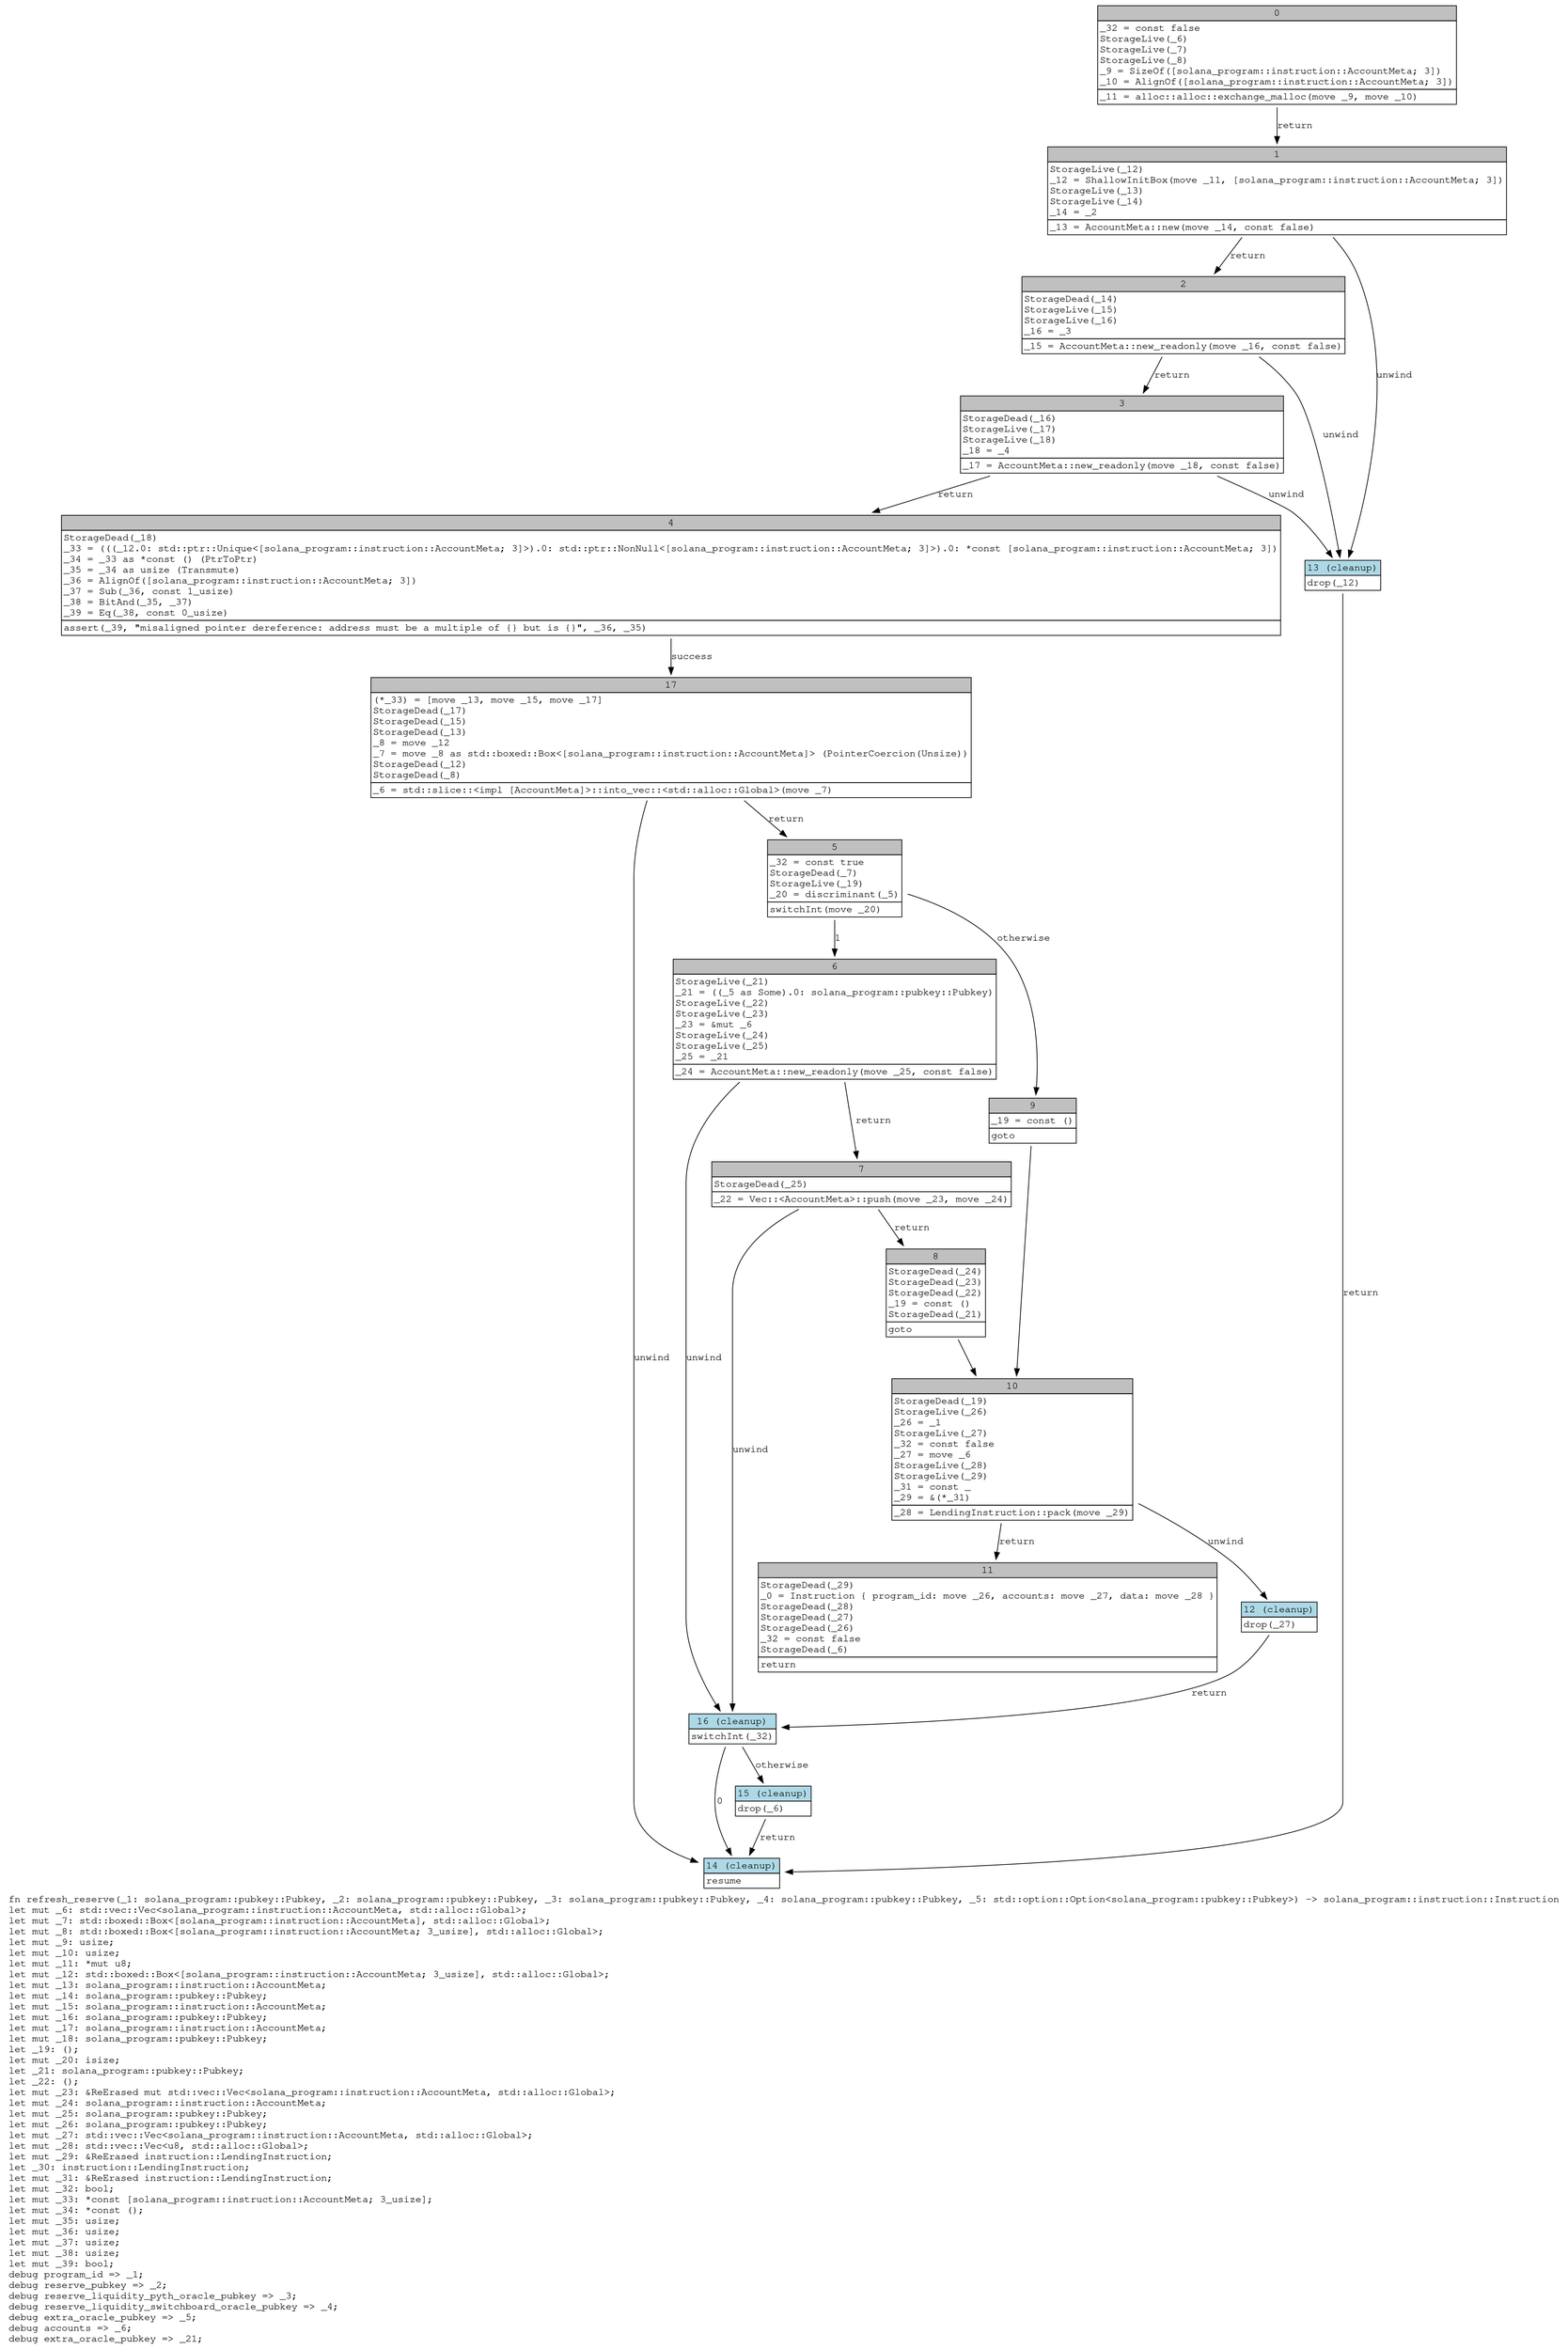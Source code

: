 digraph Mir_0_66 {
    graph [fontname="Courier, monospace"];
    node [fontname="Courier, monospace"];
    edge [fontname="Courier, monospace"];
    label=<fn refresh_reserve(_1: solana_program::pubkey::Pubkey, _2: solana_program::pubkey::Pubkey, _3: solana_program::pubkey::Pubkey, _4: solana_program::pubkey::Pubkey, _5: std::option::Option&lt;solana_program::pubkey::Pubkey&gt;) -&gt; solana_program::instruction::Instruction<br align="left"/>let mut _6: std::vec::Vec&lt;solana_program::instruction::AccountMeta, std::alloc::Global&gt;;<br align="left"/>let mut _7: std::boxed::Box&lt;[solana_program::instruction::AccountMeta], std::alloc::Global&gt;;<br align="left"/>let mut _8: std::boxed::Box&lt;[solana_program::instruction::AccountMeta; 3_usize], std::alloc::Global&gt;;<br align="left"/>let mut _9: usize;<br align="left"/>let mut _10: usize;<br align="left"/>let mut _11: *mut u8;<br align="left"/>let mut _12: std::boxed::Box&lt;[solana_program::instruction::AccountMeta; 3_usize], std::alloc::Global&gt;;<br align="left"/>let mut _13: solana_program::instruction::AccountMeta;<br align="left"/>let mut _14: solana_program::pubkey::Pubkey;<br align="left"/>let mut _15: solana_program::instruction::AccountMeta;<br align="left"/>let mut _16: solana_program::pubkey::Pubkey;<br align="left"/>let mut _17: solana_program::instruction::AccountMeta;<br align="left"/>let mut _18: solana_program::pubkey::Pubkey;<br align="left"/>let _19: ();<br align="left"/>let mut _20: isize;<br align="left"/>let _21: solana_program::pubkey::Pubkey;<br align="left"/>let _22: ();<br align="left"/>let mut _23: &amp;ReErased mut std::vec::Vec&lt;solana_program::instruction::AccountMeta, std::alloc::Global&gt;;<br align="left"/>let mut _24: solana_program::instruction::AccountMeta;<br align="left"/>let mut _25: solana_program::pubkey::Pubkey;<br align="left"/>let mut _26: solana_program::pubkey::Pubkey;<br align="left"/>let mut _27: std::vec::Vec&lt;solana_program::instruction::AccountMeta, std::alloc::Global&gt;;<br align="left"/>let mut _28: std::vec::Vec&lt;u8, std::alloc::Global&gt;;<br align="left"/>let mut _29: &amp;ReErased instruction::LendingInstruction;<br align="left"/>let _30: instruction::LendingInstruction;<br align="left"/>let mut _31: &amp;ReErased instruction::LendingInstruction;<br align="left"/>let mut _32: bool;<br align="left"/>let mut _33: *const [solana_program::instruction::AccountMeta; 3_usize];<br align="left"/>let mut _34: *const ();<br align="left"/>let mut _35: usize;<br align="left"/>let mut _36: usize;<br align="left"/>let mut _37: usize;<br align="left"/>let mut _38: usize;<br align="left"/>let mut _39: bool;<br align="left"/>debug program_id =&gt; _1;<br align="left"/>debug reserve_pubkey =&gt; _2;<br align="left"/>debug reserve_liquidity_pyth_oracle_pubkey =&gt; _3;<br align="left"/>debug reserve_liquidity_switchboard_oracle_pubkey =&gt; _4;<br align="left"/>debug extra_oracle_pubkey =&gt; _5;<br align="left"/>debug accounts =&gt; _6;<br align="left"/>debug extra_oracle_pubkey =&gt; _21;<br align="left"/>>;
    bb0__0_66 [shape="none", label=<<table border="0" cellborder="1" cellspacing="0"><tr><td bgcolor="gray" align="center" colspan="1">0</td></tr><tr><td align="left" balign="left">_32 = const false<br/>StorageLive(_6)<br/>StorageLive(_7)<br/>StorageLive(_8)<br/>_9 = SizeOf([solana_program::instruction::AccountMeta; 3])<br/>_10 = AlignOf([solana_program::instruction::AccountMeta; 3])<br/></td></tr><tr><td align="left">_11 = alloc::alloc::exchange_malloc(move _9, move _10)</td></tr></table>>];
    bb1__0_66 [shape="none", label=<<table border="0" cellborder="1" cellspacing="0"><tr><td bgcolor="gray" align="center" colspan="1">1</td></tr><tr><td align="left" balign="left">StorageLive(_12)<br/>_12 = ShallowInitBox(move _11, [solana_program::instruction::AccountMeta; 3])<br/>StorageLive(_13)<br/>StorageLive(_14)<br/>_14 = _2<br/></td></tr><tr><td align="left">_13 = AccountMeta::new(move _14, const false)</td></tr></table>>];
    bb2__0_66 [shape="none", label=<<table border="0" cellborder="1" cellspacing="0"><tr><td bgcolor="gray" align="center" colspan="1">2</td></tr><tr><td align="left" balign="left">StorageDead(_14)<br/>StorageLive(_15)<br/>StorageLive(_16)<br/>_16 = _3<br/></td></tr><tr><td align="left">_15 = AccountMeta::new_readonly(move _16, const false)</td></tr></table>>];
    bb3__0_66 [shape="none", label=<<table border="0" cellborder="1" cellspacing="0"><tr><td bgcolor="gray" align="center" colspan="1">3</td></tr><tr><td align="left" balign="left">StorageDead(_16)<br/>StorageLive(_17)<br/>StorageLive(_18)<br/>_18 = _4<br/></td></tr><tr><td align="left">_17 = AccountMeta::new_readonly(move _18, const false)</td></tr></table>>];
    bb4__0_66 [shape="none", label=<<table border="0" cellborder="1" cellspacing="0"><tr><td bgcolor="gray" align="center" colspan="1">4</td></tr><tr><td align="left" balign="left">StorageDead(_18)<br/>_33 = (((_12.0: std::ptr::Unique&lt;[solana_program::instruction::AccountMeta; 3]&gt;).0: std::ptr::NonNull&lt;[solana_program::instruction::AccountMeta; 3]&gt;).0: *const [solana_program::instruction::AccountMeta; 3])<br/>_34 = _33 as *const () (PtrToPtr)<br/>_35 = _34 as usize (Transmute)<br/>_36 = AlignOf([solana_program::instruction::AccountMeta; 3])<br/>_37 = Sub(_36, const 1_usize)<br/>_38 = BitAnd(_35, _37)<br/>_39 = Eq(_38, const 0_usize)<br/></td></tr><tr><td align="left">assert(_39, &quot;misaligned pointer dereference: address must be a multiple of {} but is {}&quot;, _36, _35)</td></tr></table>>];
    bb5__0_66 [shape="none", label=<<table border="0" cellborder="1" cellspacing="0"><tr><td bgcolor="gray" align="center" colspan="1">5</td></tr><tr><td align="left" balign="left">_32 = const true<br/>StorageDead(_7)<br/>StorageLive(_19)<br/>_20 = discriminant(_5)<br/></td></tr><tr><td align="left">switchInt(move _20)</td></tr></table>>];
    bb6__0_66 [shape="none", label=<<table border="0" cellborder="1" cellspacing="0"><tr><td bgcolor="gray" align="center" colspan="1">6</td></tr><tr><td align="left" balign="left">StorageLive(_21)<br/>_21 = ((_5 as Some).0: solana_program::pubkey::Pubkey)<br/>StorageLive(_22)<br/>StorageLive(_23)<br/>_23 = &amp;mut _6<br/>StorageLive(_24)<br/>StorageLive(_25)<br/>_25 = _21<br/></td></tr><tr><td align="left">_24 = AccountMeta::new_readonly(move _25, const false)</td></tr></table>>];
    bb7__0_66 [shape="none", label=<<table border="0" cellborder="1" cellspacing="0"><tr><td bgcolor="gray" align="center" colspan="1">7</td></tr><tr><td align="left" balign="left">StorageDead(_25)<br/></td></tr><tr><td align="left">_22 = Vec::&lt;AccountMeta&gt;::push(move _23, move _24)</td></tr></table>>];
    bb8__0_66 [shape="none", label=<<table border="0" cellborder="1" cellspacing="0"><tr><td bgcolor="gray" align="center" colspan="1">8</td></tr><tr><td align="left" balign="left">StorageDead(_24)<br/>StorageDead(_23)<br/>StorageDead(_22)<br/>_19 = const ()<br/>StorageDead(_21)<br/></td></tr><tr><td align="left">goto</td></tr></table>>];
    bb9__0_66 [shape="none", label=<<table border="0" cellborder="1" cellspacing="0"><tr><td bgcolor="gray" align="center" colspan="1">9</td></tr><tr><td align="left" balign="left">_19 = const ()<br/></td></tr><tr><td align="left">goto</td></tr></table>>];
    bb10__0_66 [shape="none", label=<<table border="0" cellborder="1" cellspacing="0"><tr><td bgcolor="gray" align="center" colspan="1">10</td></tr><tr><td align="left" balign="left">StorageDead(_19)<br/>StorageLive(_26)<br/>_26 = _1<br/>StorageLive(_27)<br/>_32 = const false<br/>_27 = move _6<br/>StorageLive(_28)<br/>StorageLive(_29)<br/>_31 = const _<br/>_29 = &amp;(*_31)<br/></td></tr><tr><td align="left">_28 = LendingInstruction::pack(move _29)</td></tr></table>>];
    bb11__0_66 [shape="none", label=<<table border="0" cellborder="1" cellspacing="0"><tr><td bgcolor="gray" align="center" colspan="1">11</td></tr><tr><td align="left" balign="left">StorageDead(_29)<br/>_0 = Instruction { program_id: move _26, accounts: move _27, data: move _28 }<br/>StorageDead(_28)<br/>StorageDead(_27)<br/>StorageDead(_26)<br/>_32 = const false<br/>StorageDead(_6)<br/></td></tr><tr><td align="left">return</td></tr></table>>];
    bb12__0_66 [shape="none", label=<<table border="0" cellborder="1" cellspacing="0"><tr><td bgcolor="lightblue" align="center" colspan="1">12 (cleanup)</td></tr><tr><td align="left">drop(_27)</td></tr></table>>];
    bb13__0_66 [shape="none", label=<<table border="0" cellborder="1" cellspacing="0"><tr><td bgcolor="lightblue" align="center" colspan="1">13 (cleanup)</td></tr><tr><td align="left">drop(_12)</td></tr></table>>];
    bb14__0_66 [shape="none", label=<<table border="0" cellborder="1" cellspacing="0"><tr><td bgcolor="lightblue" align="center" colspan="1">14 (cleanup)</td></tr><tr><td align="left">resume</td></tr></table>>];
    bb15__0_66 [shape="none", label=<<table border="0" cellborder="1" cellspacing="0"><tr><td bgcolor="lightblue" align="center" colspan="1">15 (cleanup)</td></tr><tr><td align="left">drop(_6)</td></tr></table>>];
    bb16__0_66 [shape="none", label=<<table border="0" cellborder="1" cellspacing="0"><tr><td bgcolor="lightblue" align="center" colspan="1">16 (cleanup)</td></tr><tr><td align="left">switchInt(_32)</td></tr></table>>];
    bb17__0_66 [shape="none", label=<<table border="0" cellborder="1" cellspacing="0"><tr><td bgcolor="gray" align="center" colspan="1">17</td></tr><tr><td align="left" balign="left">(*_33) = [move _13, move _15, move _17]<br/>StorageDead(_17)<br/>StorageDead(_15)<br/>StorageDead(_13)<br/>_8 = move _12<br/>_7 = move _8 as std::boxed::Box&lt;[solana_program::instruction::AccountMeta]&gt; (PointerCoercion(Unsize))<br/>StorageDead(_12)<br/>StorageDead(_8)<br/></td></tr><tr><td align="left">_6 = std::slice::&lt;impl [AccountMeta]&gt;::into_vec::&lt;std::alloc::Global&gt;(move _7)</td></tr></table>>];
    bb0__0_66 -> bb1__0_66 [label="return"];
    bb1__0_66 -> bb2__0_66 [label="return"];
    bb1__0_66 -> bb13__0_66 [label="unwind"];
    bb2__0_66 -> bb3__0_66 [label="return"];
    bb2__0_66 -> bb13__0_66 [label="unwind"];
    bb3__0_66 -> bb4__0_66 [label="return"];
    bb3__0_66 -> bb13__0_66 [label="unwind"];
    bb4__0_66 -> bb17__0_66 [label="success"];
    bb5__0_66 -> bb6__0_66 [label="1"];
    bb5__0_66 -> bb9__0_66 [label="otherwise"];
    bb6__0_66 -> bb7__0_66 [label="return"];
    bb6__0_66 -> bb16__0_66 [label="unwind"];
    bb7__0_66 -> bb8__0_66 [label="return"];
    bb7__0_66 -> bb16__0_66 [label="unwind"];
    bb8__0_66 -> bb10__0_66 [label=""];
    bb9__0_66 -> bb10__0_66 [label=""];
    bb10__0_66 -> bb11__0_66 [label="return"];
    bb10__0_66 -> bb12__0_66 [label="unwind"];
    bb12__0_66 -> bb16__0_66 [label="return"];
    bb13__0_66 -> bb14__0_66 [label="return"];
    bb15__0_66 -> bb14__0_66 [label="return"];
    bb16__0_66 -> bb14__0_66 [label="0"];
    bb16__0_66 -> bb15__0_66 [label="otherwise"];
    bb17__0_66 -> bb5__0_66 [label="return"];
    bb17__0_66 -> bb14__0_66 [label="unwind"];
}
